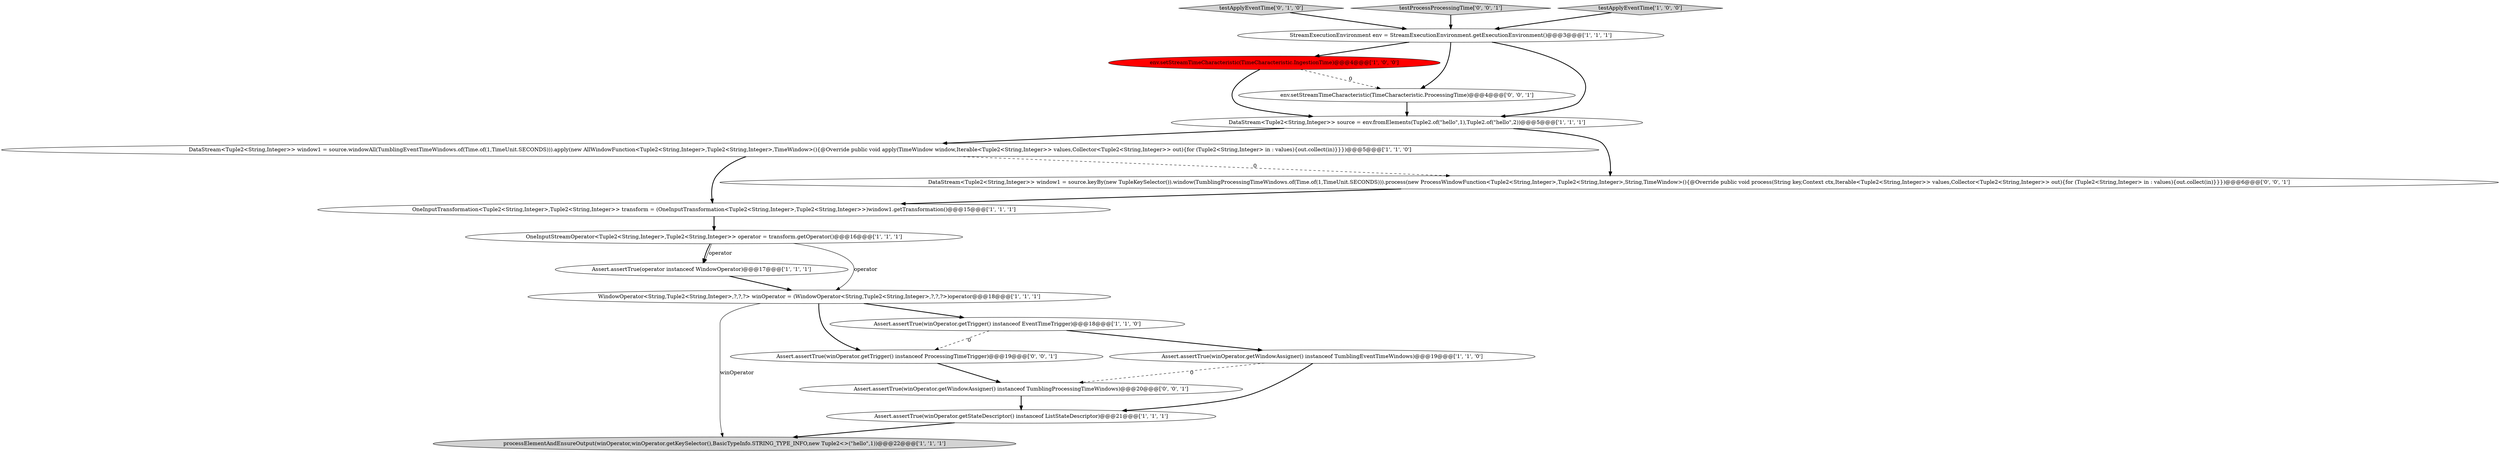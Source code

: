 digraph {
4 [style = filled, label = "env.setStreamTimeCharacteristic(TimeCharacteristic.IngestionTime)@@@4@@@['1', '0', '0']", fillcolor = red, shape = ellipse image = "AAA1AAABBB1BBB"];
2 [style = filled, label = "Assert.assertTrue(winOperator.getWindowAssigner() instanceof TumblingEventTimeWindows)@@@19@@@['1', '1', '0']", fillcolor = white, shape = ellipse image = "AAA0AAABBB1BBB"];
13 [style = filled, label = "testApplyEventTime['0', '1', '0']", fillcolor = lightgray, shape = diamond image = "AAA0AAABBB2BBB"];
17 [style = filled, label = "Assert.assertTrue(winOperator.getWindowAssigner() instanceof TumblingProcessingTimeWindows)@@@20@@@['0', '0', '1']", fillcolor = white, shape = ellipse image = "AAA0AAABBB3BBB"];
7 [style = filled, label = "OneInputTransformation<Tuple2<String,Integer>,Tuple2<String,Integer>> transform = (OneInputTransformation<Tuple2<String,Integer>,Tuple2<String,Integer>>)window1.getTransformation()@@@15@@@['1', '1', '1']", fillcolor = white, shape = ellipse image = "AAA0AAABBB1BBB"];
15 [style = filled, label = "env.setStreamTimeCharacteristic(TimeCharacteristic.ProcessingTime)@@@4@@@['0', '0', '1']", fillcolor = white, shape = ellipse image = "AAA0AAABBB3BBB"];
18 [style = filled, label = "testProcessProcessingTime['0', '0', '1']", fillcolor = lightgray, shape = diamond image = "AAA0AAABBB3BBB"];
12 [style = filled, label = "DataStream<Tuple2<String,Integer>> window1 = source.windowAll(TumblingEventTimeWindows.of(Time.of(1,TimeUnit.SECONDS))).apply(new AllWindowFunction<Tuple2<String,Integer>,Tuple2<String,Integer>,TimeWindow>(){@Override public void apply(TimeWindow window,Iterable<Tuple2<String,Integer>> values,Collector<Tuple2<String,Integer>> out){for (Tuple2<String,Integer> in : values){out.collect(in)}}})@@@5@@@['1', '1', '0']", fillcolor = white, shape = ellipse image = "AAA0AAABBB1BBB"];
9 [style = filled, label = "processElementAndEnsureOutput(winOperator,winOperator.getKeySelector(),BasicTypeInfo.STRING_TYPE_INFO,new Tuple2<>(\"hello\",1))@@@22@@@['1', '1', '1']", fillcolor = lightgray, shape = ellipse image = "AAA0AAABBB1BBB"];
11 [style = filled, label = "Assert.assertTrue(operator instanceof WindowOperator)@@@17@@@['1', '1', '1']", fillcolor = white, shape = ellipse image = "AAA0AAABBB1BBB"];
5 [style = filled, label = "OneInputStreamOperator<Tuple2<String,Integer>,Tuple2<String,Integer>> operator = transform.getOperator()@@@16@@@['1', '1', '1']", fillcolor = white, shape = ellipse image = "AAA0AAABBB1BBB"];
1 [style = filled, label = "DataStream<Tuple2<String,Integer>> source = env.fromElements(Tuple2.of(\"hello\",1),Tuple2.of(\"hello\",2))@@@5@@@['1', '1', '1']", fillcolor = white, shape = ellipse image = "AAA0AAABBB1BBB"];
10 [style = filled, label = "testApplyEventTime['1', '0', '0']", fillcolor = lightgray, shape = diamond image = "AAA0AAABBB1BBB"];
14 [style = filled, label = "Assert.assertTrue(winOperator.getTrigger() instanceof ProcessingTimeTrigger)@@@19@@@['0', '0', '1']", fillcolor = white, shape = ellipse image = "AAA0AAABBB3BBB"];
3 [style = filled, label = "Assert.assertTrue(winOperator.getStateDescriptor() instanceof ListStateDescriptor)@@@21@@@['1', '1', '1']", fillcolor = white, shape = ellipse image = "AAA0AAABBB1BBB"];
6 [style = filled, label = "WindowOperator<String,Tuple2<String,Integer>,?,?,?> winOperator = (WindowOperator<String,Tuple2<String,Integer>,?,?,?>)operator@@@18@@@['1', '1', '1']", fillcolor = white, shape = ellipse image = "AAA0AAABBB1BBB"];
0 [style = filled, label = "StreamExecutionEnvironment env = StreamExecutionEnvironment.getExecutionEnvironment()@@@3@@@['1', '1', '1']", fillcolor = white, shape = ellipse image = "AAA0AAABBB1BBB"];
8 [style = filled, label = "Assert.assertTrue(winOperator.getTrigger() instanceof EventTimeTrigger)@@@18@@@['1', '1', '0']", fillcolor = white, shape = ellipse image = "AAA0AAABBB1BBB"];
16 [style = filled, label = "DataStream<Tuple2<String,Integer>> window1 = source.keyBy(new TupleKeySelector()).window(TumblingProcessingTimeWindows.of(Time.of(1,TimeUnit.SECONDS))).process(new ProcessWindowFunction<Tuple2<String,Integer>,Tuple2<String,Integer>,String,TimeWindow>(){@Override public void process(String key,Context ctx,Iterable<Tuple2<String,Integer>> values,Collector<Tuple2<String,Integer>> out){for (Tuple2<String,Integer> in : values){out.collect(in)}}})@@@6@@@['0', '0', '1']", fillcolor = white, shape = ellipse image = "AAA0AAABBB3BBB"];
5->6 [style = solid, label="operator"];
12->16 [style = dashed, label="0"];
2->3 [style = bold, label=""];
11->6 [style = bold, label=""];
16->7 [style = bold, label=""];
14->17 [style = bold, label=""];
8->14 [style = dashed, label="0"];
2->17 [style = dashed, label="0"];
0->15 [style = bold, label=""];
12->7 [style = bold, label=""];
6->14 [style = bold, label=""];
3->9 [style = bold, label=""];
7->5 [style = bold, label=""];
8->2 [style = bold, label=""];
0->4 [style = bold, label=""];
1->16 [style = bold, label=""];
0->1 [style = bold, label=""];
4->15 [style = dashed, label="0"];
10->0 [style = bold, label=""];
6->8 [style = bold, label=""];
1->12 [style = bold, label=""];
17->3 [style = bold, label=""];
4->1 [style = bold, label=""];
5->11 [style = bold, label=""];
6->9 [style = solid, label="winOperator"];
5->11 [style = solid, label="operator"];
18->0 [style = bold, label=""];
13->0 [style = bold, label=""];
15->1 [style = bold, label=""];
}
